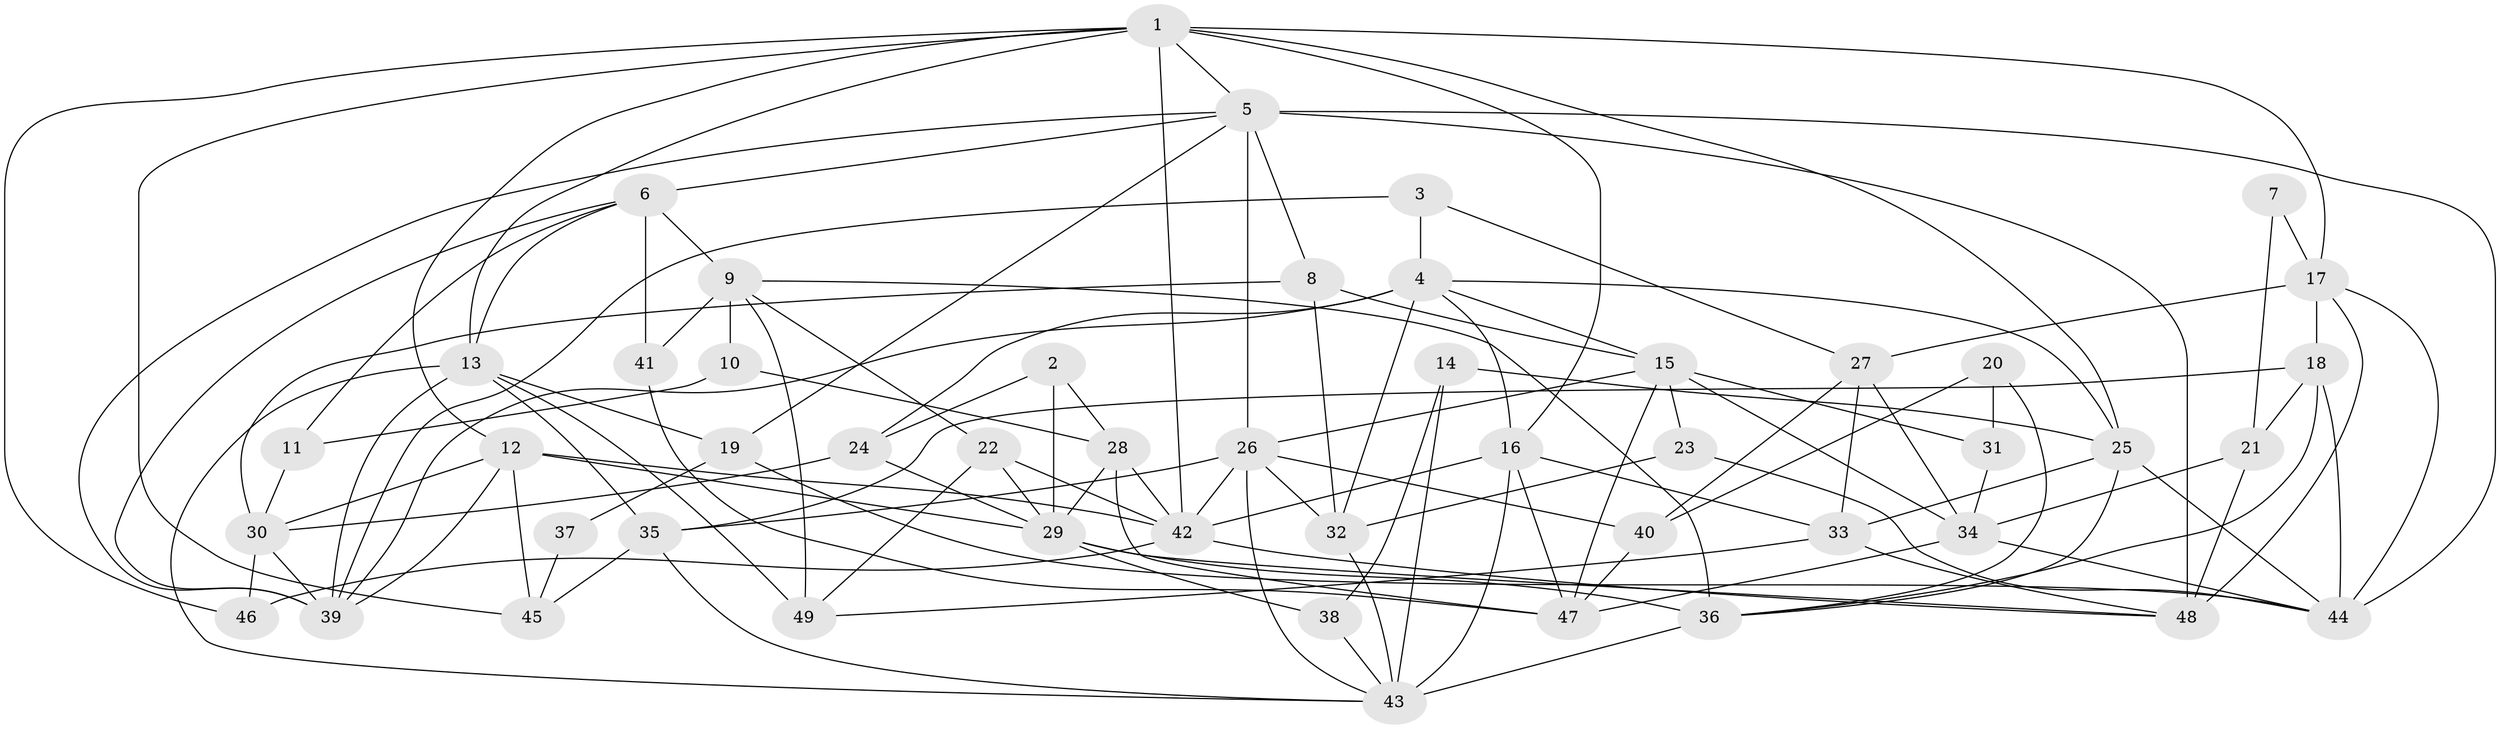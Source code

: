 // original degree distribution, {2: 0.13402061855670103, 3: 0.29896907216494845, 6: 0.07216494845360824, 7: 0.030927835051546393, 9: 0.010309278350515464, 5: 0.15463917525773196, 8: 0.030927835051546393, 4: 0.26804123711340205}
// Generated by graph-tools (version 1.1) at 2025/02/03/09/25 03:02:13]
// undirected, 49 vertices, 124 edges
graph export_dot {
graph [start="1"]
  node [color=gray90,style=filled];
  1;
  2;
  3;
  4;
  5;
  6;
  7;
  8;
  9;
  10;
  11;
  12;
  13;
  14;
  15;
  16;
  17;
  18;
  19;
  20;
  21;
  22;
  23;
  24;
  25;
  26;
  27;
  28;
  29;
  30;
  31;
  32;
  33;
  34;
  35;
  36;
  37;
  38;
  39;
  40;
  41;
  42;
  43;
  44;
  45;
  46;
  47;
  48;
  49;
  1 -- 5 [weight=1.0];
  1 -- 12 [weight=1.0];
  1 -- 13 [weight=1.0];
  1 -- 16 [weight=1.0];
  1 -- 17 [weight=1.0];
  1 -- 25 [weight=1.0];
  1 -- 42 [weight=1.0];
  1 -- 45 [weight=1.0];
  1 -- 46 [weight=1.0];
  2 -- 24 [weight=1.0];
  2 -- 28 [weight=1.0];
  2 -- 29 [weight=2.0];
  3 -- 4 [weight=1.0];
  3 -- 27 [weight=1.0];
  3 -- 39 [weight=1.0];
  4 -- 15 [weight=1.0];
  4 -- 16 [weight=1.0];
  4 -- 24 [weight=1.0];
  4 -- 25 [weight=1.0];
  4 -- 32 [weight=1.0];
  4 -- 39 [weight=1.0];
  5 -- 6 [weight=2.0];
  5 -- 8 [weight=1.0];
  5 -- 19 [weight=1.0];
  5 -- 26 [weight=1.0];
  5 -- 39 [weight=1.0];
  5 -- 44 [weight=2.0];
  5 -- 48 [weight=2.0];
  6 -- 9 [weight=1.0];
  6 -- 11 [weight=1.0];
  6 -- 13 [weight=1.0];
  6 -- 39 [weight=1.0];
  6 -- 41 [weight=3.0];
  7 -- 17 [weight=2.0];
  7 -- 21 [weight=1.0];
  8 -- 15 [weight=1.0];
  8 -- 30 [weight=1.0];
  8 -- 32 [weight=1.0];
  9 -- 10 [weight=1.0];
  9 -- 22 [weight=1.0];
  9 -- 36 [weight=1.0];
  9 -- 41 [weight=2.0];
  9 -- 49 [weight=1.0];
  10 -- 11 [weight=1.0];
  10 -- 28 [weight=1.0];
  11 -- 30 [weight=1.0];
  12 -- 29 [weight=1.0];
  12 -- 30 [weight=1.0];
  12 -- 39 [weight=1.0];
  12 -- 42 [weight=1.0];
  12 -- 45 [weight=1.0];
  13 -- 19 [weight=1.0];
  13 -- 35 [weight=1.0];
  13 -- 39 [weight=1.0];
  13 -- 43 [weight=1.0];
  13 -- 49 [weight=2.0];
  14 -- 25 [weight=1.0];
  14 -- 38 [weight=1.0];
  14 -- 43 [weight=3.0];
  15 -- 23 [weight=1.0];
  15 -- 26 [weight=1.0];
  15 -- 31 [weight=1.0];
  15 -- 34 [weight=1.0];
  15 -- 47 [weight=1.0];
  16 -- 33 [weight=1.0];
  16 -- 42 [weight=2.0];
  16 -- 43 [weight=1.0];
  16 -- 47 [weight=1.0];
  17 -- 18 [weight=1.0];
  17 -- 27 [weight=2.0];
  17 -- 44 [weight=1.0];
  17 -- 48 [weight=1.0];
  18 -- 21 [weight=1.0];
  18 -- 35 [weight=1.0];
  18 -- 36 [weight=1.0];
  18 -- 44 [weight=1.0];
  19 -- 37 [weight=1.0];
  19 -- 44 [weight=1.0];
  20 -- 31 [weight=1.0];
  20 -- 36 [weight=1.0];
  20 -- 40 [weight=1.0];
  21 -- 34 [weight=1.0];
  21 -- 48 [weight=1.0];
  22 -- 29 [weight=1.0];
  22 -- 42 [weight=1.0];
  22 -- 49 [weight=1.0];
  23 -- 32 [weight=1.0];
  23 -- 44 [weight=1.0];
  24 -- 29 [weight=1.0];
  24 -- 30 [weight=1.0];
  25 -- 33 [weight=2.0];
  25 -- 36 [weight=1.0];
  25 -- 44 [weight=1.0];
  26 -- 32 [weight=1.0];
  26 -- 35 [weight=1.0];
  26 -- 40 [weight=1.0];
  26 -- 42 [weight=1.0];
  26 -- 43 [weight=1.0];
  27 -- 33 [weight=1.0];
  27 -- 34 [weight=1.0];
  27 -- 40 [weight=1.0];
  28 -- 29 [weight=1.0];
  28 -- 42 [weight=1.0];
  28 -- 47 [weight=1.0];
  29 -- 36 [weight=1.0];
  29 -- 38 [weight=1.0];
  29 -- 48 [weight=1.0];
  30 -- 39 [weight=1.0];
  30 -- 46 [weight=1.0];
  31 -- 34 [weight=1.0];
  32 -- 43 [weight=3.0];
  33 -- 48 [weight=1.0];
  33 -- 49 [weight=1.0];
  34 -- 44 [weight=1.0];
  34 -- 47 [weight=2.0];
  35 -- 43 [weight=1.0];
  35 -- 45 [weight=1.0];
  36 -- 43 [weight=2.0];
  37 -- 45 [weight=1.0];
  38 -- 43 [weight=1.0];
  40 -- 47 [weight=1.0];
  41 -- 47 [weight=2.0];
  42 -- 46 [weight=1.0];
  42 -- 48 [weight=1.0];
}
